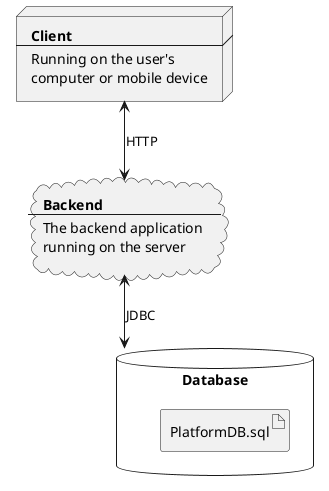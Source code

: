 @startuml DeploymentDiagram

node Client [
    <b>Client</b>
    --
    Running on the user's 
    computer or mobile device
]

cloud Cloud [
    <b>Backend</b>
    --
    The backend application 
    running on the server
]

database "**Database**" as Db {
    artifact PlatformDB.sql
}

Client <--> Cloud : HTTP 
Cloud <--> Db : JDBC


@enduml